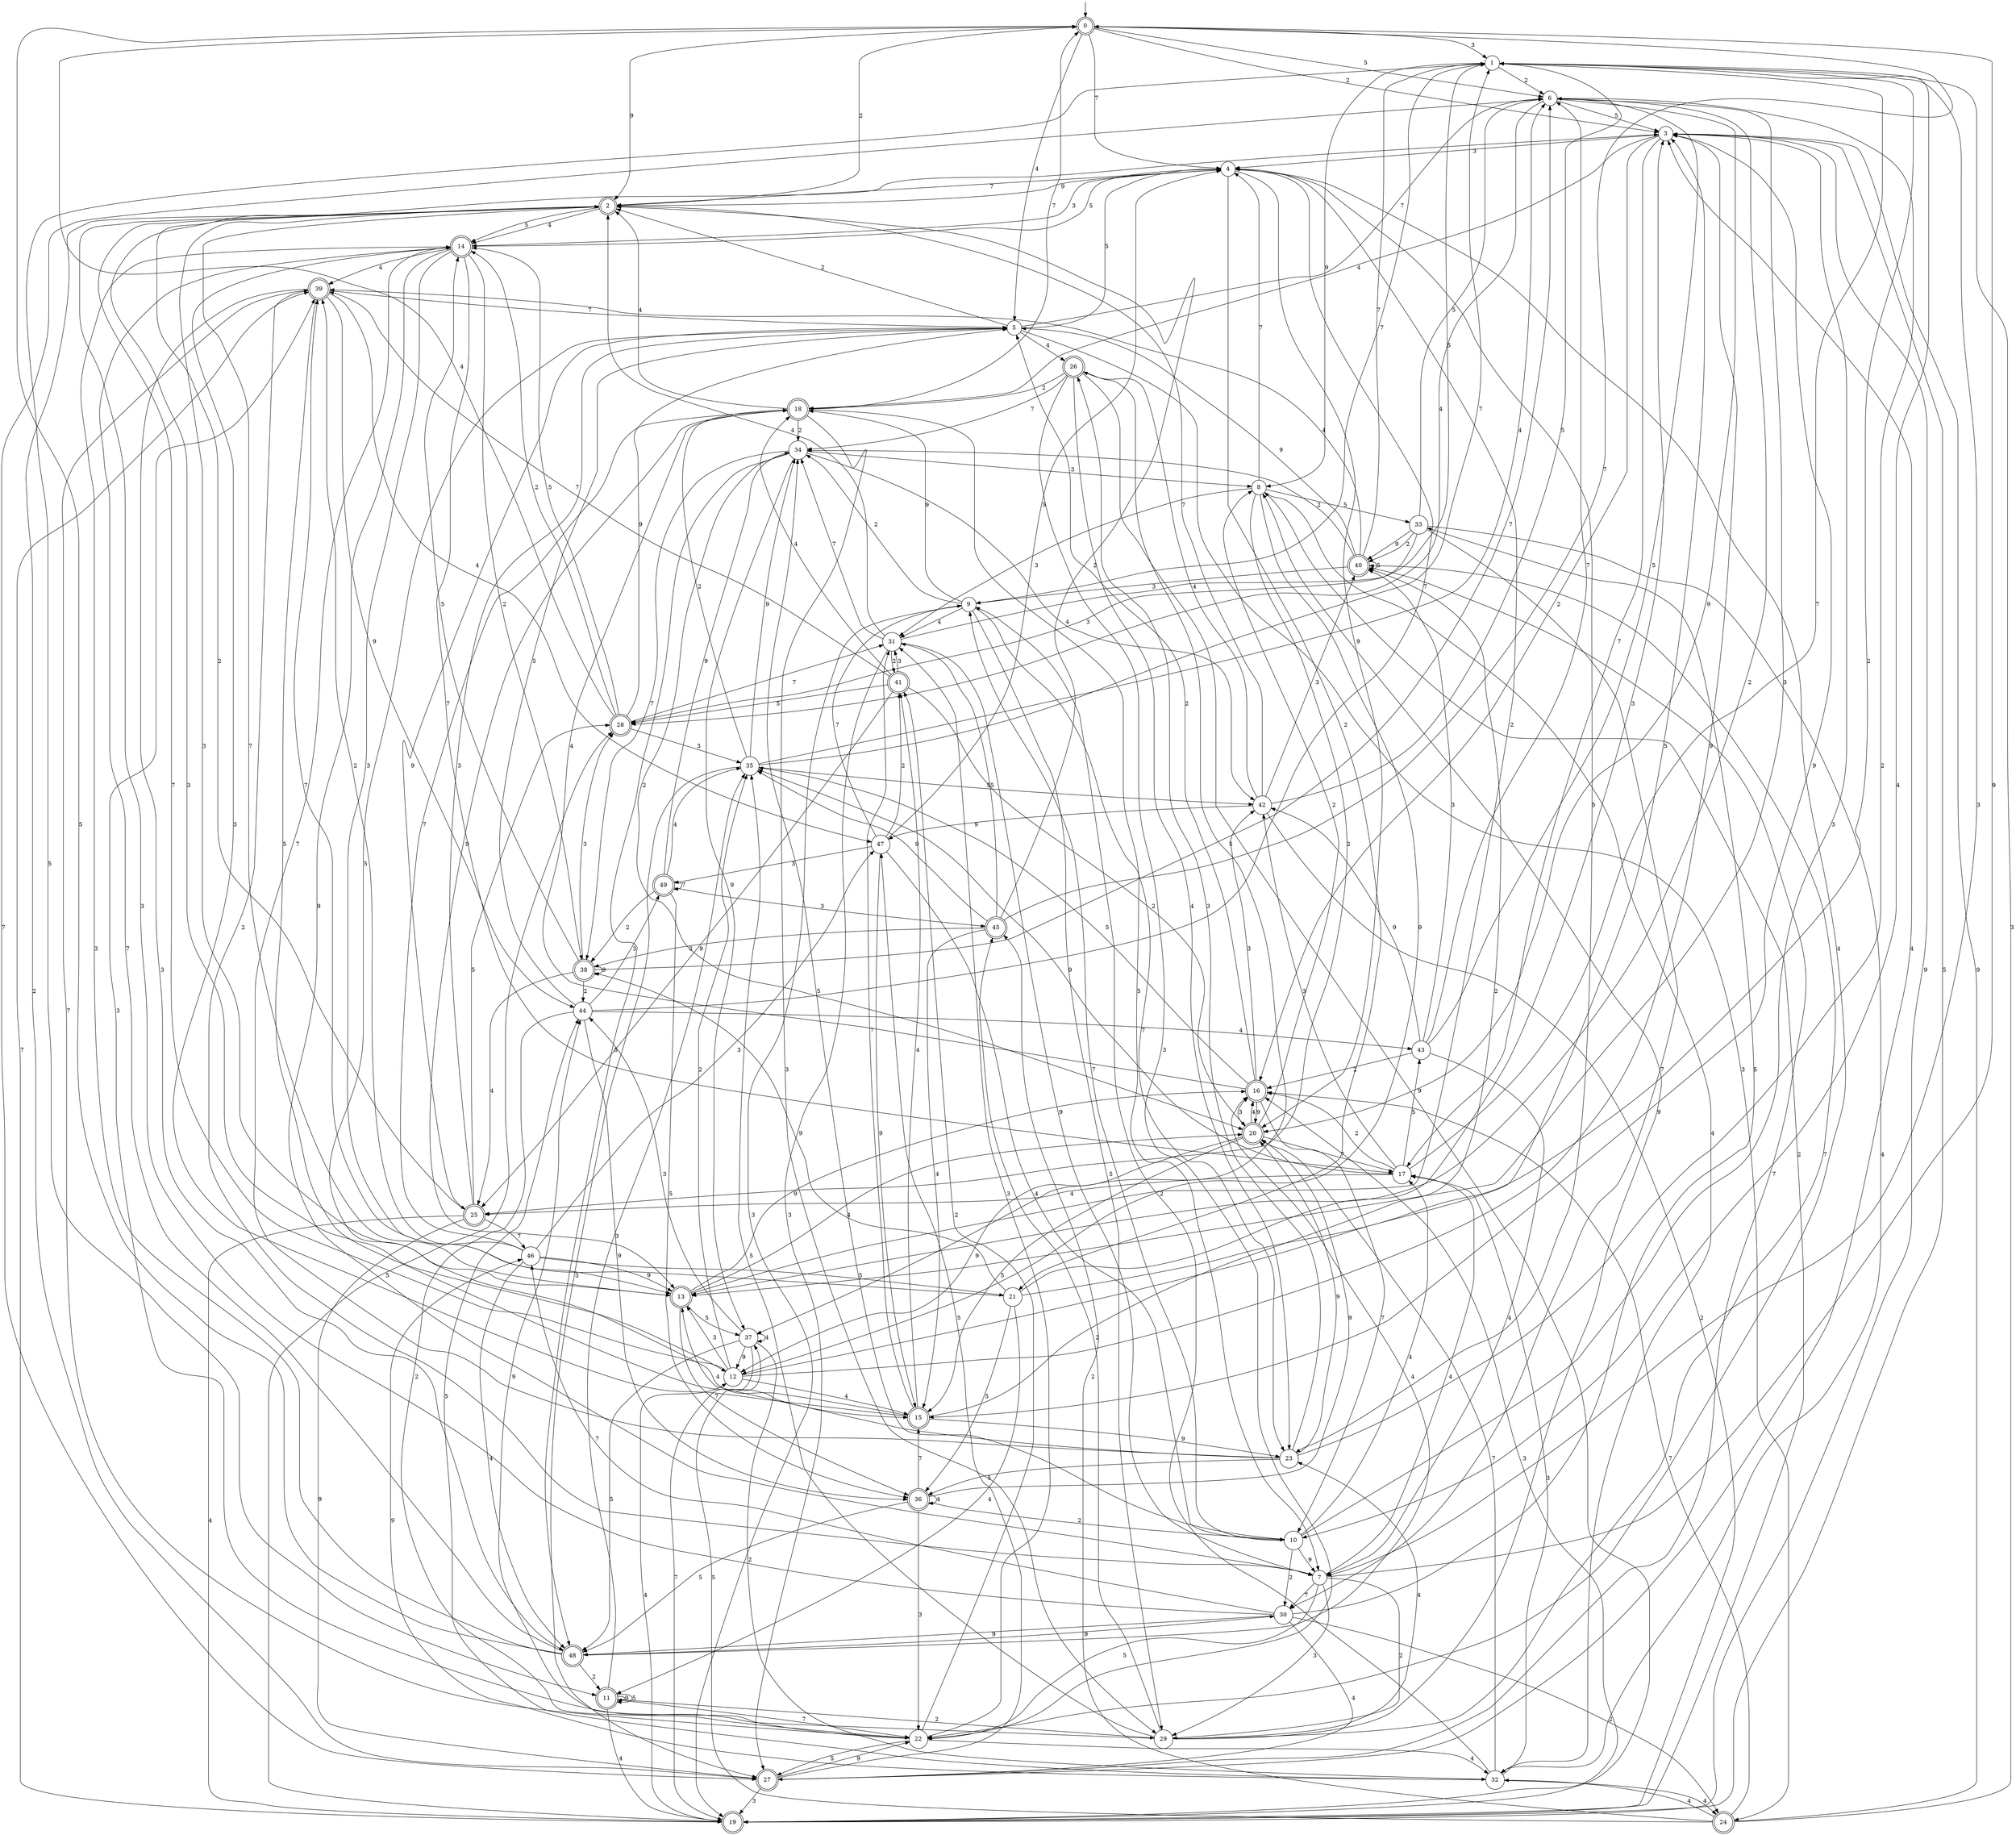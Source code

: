 digraph g {

	s0 [shape="doublecircle" label="0"];
	s1 [shape="circle" label="1"];
	s2 [shape="doublecircle" label="2"];
	s3 [shape="circle" label="3"];
	s4 [shape="circle" label="4"];
	s5 [shape="circle" label="5"];
	s6 [shape="circle" label="6"];
	s7 [shape="circle" label="7"];
	s8 [shape="circle" label="8"];
	s9 [shape="circle" label="9"];
	s10 [shape="circle" label="10"];
	s11 [shape="doublecircle" label="11"];
	s12 [shape="circle" label="12"];
	s13 [shape="doublecircle" label="13"];
	s14 [shape="doublecircle" label="14"];
	s15 [shape="doublecircle" label="15"];
	s16 [shape="doublecircle" label="16"];
	s17 [shape="circle" label="17"];
	s18 [shape="doublecircle" label="18"];
	s19 [shape="doublecircle" label="19"];
	s20 [shape="doublecircle" label="20"];
	s21 [shape="circle" label="21"];
	s22 [shape="circle" label="22"];
	s23 [shape="circle" label="23"];
	s24 [shape="doublecircle" label="24"];
	s25 [shape="doublecircle" label="25"];
	s26 [shape="doublecircle" label="26"];
	s27 [shape="doublecircle" label="27"];
	s28 [shape="doublecircle" label="28"];
	s29 [shape="circle" label="29"];
	s30 [shape="circle" label="30"];
	s31 [shape="circle" label="31"];
	s32 [shape="circle" label="32"];
	s33 [shape="circle" label="33"];
	s34 [shape="circle" label="34"];
	s35 [shape="circle" label="35"];
	s36 [shape="doublecircle" label="36"];
	s37 [shape="circle" label="37"];
	s38 [shape="doublecircle" label="38"];
	s39 [shape="doublecircle" label="39"];
	s40 [shape="doublecircle" label="40"];
	s41 [shape="doublecircle" label="41"];
	s42 [shape="circle" label="42"];
	s43 [shape="circle" label="43"];
	s44 [shape="circle" label="44"];
	s45 [shape="doublecircle" label="45"];
	s46 [shape="circle" label="46"];
	s47 [shape="circle" label="47"];
	s48 [shape="doublecircle" label="48"];
	s49 [shape="doublecircle" label="49"];
	s0 -> s1 [label="3"];
	s0 -> s2 [label="9"];
	s0 -> s3 [label="2"];
	s0 -> s4 [label="7"];
	s0 -> s5 [label="4"];
	s0 -> s6 [label="5"];
	s1 -> s7 [label="3"];
	s1 -> s8 [label="9"];
	s1 -> s6 [label="2"];
	s1 -> s9 [label="7"];
	s1 -> s10 [label="4"];
	s1 -> s11 [label="5"];
	s2 -> s12 [label="3"];
	s2 -> s4 [label="9"];
	s2 -> s0 [label="2"];
	s2 -> s13 [label="7"];
	s2 -> s14 [label="4"];
	s2 -> s14 [label="5"];
	s3 -> s4 [label="3"];
	s3 -> s15 [label="9"];
	s3 -> s16 [label="2"];
	s3 -> s17 [label="7"];
	s3 -> s18 [label="4"];
	s3 -> s19 [label="5"];
	s4 -> s14 [label="3"];
	s4 -> s20 [label="9"];
	s4 -> s21 [label="2"];
	s4 -> s2 [label="7"];
	s4 -> s22 [label="4"];
	s4 -> s23 [label="5"];
	s5 -> s24 [label="3"];
	s5 -> s25 [label="9"];
	s5 -> s2 [label="2"];
	s5 -> s6 [label="7"];
	s5 -> s26 [label="4"];
	s5 -> s4 [label="5"];
	s6 -> s13 [label="3"];
	s6 -> s20 [label="9"];
	s6 -> s13 [label="2"];
	s6 -> s27 [label="7"];
	s6 -> s28 [label="4"];
	s6 -> s3 [label="5"];
	s7 -> s29 [label="3"];
	s7 -> s0 [label="9"];
	s7 -> s29 [label="2"];
	s7 -> s30 [label="7"];
	s7 -> s17 [label="4"];
	s7 -> s22 [label="5"];
	s8 -> s31 [label="3"];
	s8 -> s12 [label="9"];
	s8 -> s25 [label="2"];
	s8 -> s4 [label="7"];
	s8 -> s32 [label="4"];
	s8 -> s33 [label="5"];
	s9 -> s19 [label="3"];
	s9 -> s18 [label="9"];
	s9 -> s34 [label="2"];
	s9 -> s23 [label="7"];
	s9 -> s31 [label="4"];
	s9 -> s29 [label="5"];
	s10 -> s3 [label="3"];
	s10 -> s7 [label="9"];
	s10 -> s30 [label="2"];
	s10 -> s9 [label="7"];
	s10 -> s17 [label="4"];
	s10 -> s34 [label="5"];
	s11 -> s35 [label="3"];
	s11 -> s11 [label="9"];
	s11 -> s29 [label="2"];
	s11 -> s22 [label="7"];
	s11 -> s19 [label="4"];
	s11 -> s11 [label="5"];
	s12 -> s13 [label="3"];
	s12 -> s3 [label="9"];
	s12 -> s35 [label="2"];
	s12 -> s2 [label="7"];
	s12 -> s15 [label="4"];
	s12 -> s3 [label="5"];
	s13 -> s2 [label="3"];
	s13 -> s16 [label="9"];
	s13 -> s4 [label="2"];
	s13 -> s36 [label="7"];
	s13 -> s20 [label="4"];
	s13 -> s37 [label="5"];
	s14 -> s13 [label="3"];
	s14 -> s7 [label="9"];
	s14 -> s38 [label="2"];
	s14 -> s17 [label="7"];
	s14 -> s39 [label="4"];
	s14 -> s4 [label="5"];
	s15 -> s14 [label="3"];
	s15 -> s23 [label="9"];
	s15 -> s40 [label="2"];
	s15 -> s31 [label="7"];
	s15 -> s41 [label="4"];
	s15 -> s5 [label="5"];
	s16 -> s42 [label="3"];
	s16 -> s20 [label="9"];
	s16 -> s5 [label="2"];
	s16 -> s10 [label="7"];
	s16 -> s18 [label="4"];
	s16 -> s35 [label="5"];
	s17 -> s42 [label="3"];
	s17 -> s35 [label="9"];
	s17 -> s16 [label="2"];
	s17 -> s1 [label="7"];
	s17 -> s25 [label="4"];
	s17 -> s43 [label="5"];
	s18 -> s29 [label="3"];
	s18 -> s13 [label="9"];
	s18 -> s34 [label="2"];
	s18 -> s0 [label="7"];
	s18 -> s2 [label="4"];
	s18 -> s7 [label="5"];
	s19 -> s16 [label="3"];
	s19 -> s3 [label="9"];
	s19 -> s8 [label="2"];
	s19 -> s39 [label="7"];
	s19 -> s12 [label="4"];
	s19 -> s28 [label="5"];
	s20 -> s16 [label="3"];
	s20 -> s12 [label="9"];
	s20 -> s8 [label="2"];
	s20 -> s17 [label="7"];
	s20 -> s16 [label="4"];
	s20 -> s15 [label="5"];
	s21 -> s3 [label="3"];
	s21 -> s38 [label="9"];
	s21 -> s1 [label="2"];
	s21 -> s39 [label="7"];
	s21 -> s11 [label="4"];
	s21 -> s36 [label="5"];
	s22 -> s31 [label="3"];
	s22 -> s44 [label="9"];
	s22 -> s41 [label="2"];
	s22 -> s39 [label="7"];
	s22 -> s32 [label="4"];
	s22 -> s27 [label="5"];
	s23 -> s26 [label="3"];
	s23 -> s20 [label="9"];
	s23 -> s6 [label="2"];
	s23 -> s14 [label="7"];
	s23 -> s13 [label="4"];
	s23 -> s36 [label="5"];
	s24 -> s1 [label="3"];
	s24 -> s3 [label="9"];
	s24 -> s45 [label="2"];
	s24 -> s16 [label="7"];
	s24 -> s32 [label="4"];
	s24 -> s37 [label="5"];
	s25 -> s5 [label="3"];
	s25 -> s27 [label="9"];
	s25 -> s3 [label="2"];
	s25 -> s46 [label="7"];
	s25 -> s19 [label="4"];
	s25 -> s28 [label="5"];
	s26 -> s22 [label="3"];
	s26 -> s19 [label="9"];
	s26 -> s18 [label="2"];
	s26 -> s34 [label="7"];
	s26 -> s23 [label="4"];
	s26 -> s37 [label="5"];
	s27 -> s19 [label="3"];
	s27 -> s22 [label="9"];
	s27 -> s2 [label="2"];
	s27 -> s40 [label="7"];
	s27 -> s3 [label="4"];
	s27 -> s47 [label="5"];
	s28 -> s35 [label="3"];
	s28 -> s5 [label="9"];
	s28 -> s14 [label="2"];
	s28 -> s31 [label="7"];
	s28 -> s0 [label="4"];
	s28 -> s14 [label="5"];
	s29 -> s39 [label="3"];
	s29 -> s8 [label="9"];
	s29 -> s45 [label="2"];
	s29 -> s40 [label="7"];
	s29 -> s23 [label="4"];
	s29 -> s35 [label="5"];
	s30 -> s2 [label="3"];
	s30 -> s48 [label="9"];
	s30 -> s24 [label="2"];
	s30 -> s46 [label="7"];
	s30 -> s27 [label="4"];
	s30 -> s33 [label="5"];
	s31 -> s27 [label="3"];
	s31 -> s7 [label="9"];
	s31 -> s41 [label="2"];
	s31 -> s34 [label="7"];
	s31 -> s2 [label="4"];
	s31 -> s1 [label="5"];
	s32 -> s17 [label="3"];
	s32 -> s46 [label="9"];
	s32 -> s9 [label="2"];
	s32 -> s20 [label="7"];
	s32 -> s24 [label="4"];
	s32 -> s44 [label="5"];
	s33 -> s28 [label="3"];
	s33 -> s40 [label="9"];
	s33 -> s40 [label="2"];
	s33 -> s30 [label="7"];
	s33 -> s32 [label="4"];
	s33 -> s6 [label="5"];
	s34 -> s8 [label="3"];
	s34 -> s37 [label="9"];
	s34 -> s20 [label="2"];
	s34 -> s38 [label="7"];
	s34 -> s42 [label="4"];
	s34 -> s48 [label="5"];
	s35 -> s27 [label="3"];
	s35 -> s34 [label="9"];
	s35 -> s18 [label="2"];
	s35 -> s1 [label="7"];
	s35 -> s6 [label="4"];
	s35 -> s42 [label="5"];
	s36 -> s22 [label="3"];
	s36 -> s20 [label="9"];
	s36 -> s10 [label="2"];
	s36 -> s15 [label="7"];
	s36 -> s36 [label="4"];
	s36 -> s48 [label="5"];
	s37 -> s44 [label="3"];
	s37 -> s12 [label="9"];
	s37 -> s32 [label="2"];
	s37 -> s19 [label="7"];
	s37 -> s37 [label="4"];
	s37 -> s48 [label="5"];
	s38 -> s28 [label="3"];
	s38 -> s38 [label="9"];
	s38 -> s44 [label="2"];
	s38 -> s6 [label="7"];
	s38 -> s25 [label="4"];
	s38 -> s14 [label="5"];
	s39 -> s48 [label="3"];
	s39 -> s44 [label="9"];
	s39 -> s7 [label="2"];
	s39 -> s5 [label="7"];
	s39 -> s47 [label="4"];
	s39 -> s15 [label="5"];
	s40 -> s9 [label="3"];
	s40 -> s5 [label="9"];
	s40 -> s34 [label="2"];
	s40 -> s1 [label="7"];
	s40 -> s39 [label="4"];
	s40 -> s40 [label="5"];
	s41 -> s31 [label="3"];
	s41 -> s25 [label="9"];
	s41 -> s20 [label="2"];
	s41 -> s39 [label="7"];
	s41 -> s18 [label="4"];
	s41 -> s28 [label="5"];
	s42 -> s40 [label="3"];
	s42 -> s47 [label="9"];
	s42 -> s19 [label="2"];
	s42 -> s2 [label="7"];
	s42 -> s26 [label="4"];
	s42 -> s1 [label="5"];
	s43 -> s40 [label="3"];
	s43 -> s42 [label="9"];
	s43 -> s16 [label="2"];
	s43 -> s6 [label="7"];
	s43 -> s7 [label="4"];
	s43 -> s6 [label="5"];
	s44 -> s49 [label="3"];
	s44 -> s36 [label="9"];
	s44 -> s22 [label="2"];
	s44 -> s4 [label="7"];
	s44 -> s43 [label="4"];
	s44 -> s5 [label="5"];
	s45 -> s38 [label="3"];
	s45 -> s35 [label="9"];
	s45 -> s2 [label="2"];
	s45 -> s0 [label="7"];
	s45 -> s15 [label="4"];
	s45 -> s31 [label="5"];
	s46 -> s47 [label="3"];
	s46 -> s13 [label="9"];
	s46 -> s39 [label="2"];
	s46 -> s18 [label="7"];
	s46 -> s48 [label="4"];
	s46 -> s21 [label="5"];
	s47 -> s49 [label="3"];
	s47 -> s15 [label="9"];
	s47 -> s41 [label="2"];
	s47 -> s9 [label="7"];
	s47 -> s10 [label="4"];
	s47 -> s4 [label="5"];
	s48 -> s14 [label="3"];
	s48 -> s30 [label="9"];
	s48 -> s11 [label="2"];
	s48 -> s14 [label="7"];
	s48 -> s16 [label="4"];
	s48 -> s0 [label="5"];
	s49 -> s45 [label="3"];
	s49 -> s34 [label="9"];
	s49 -> s38 [label="2"];
	s49 -> s49 [label="7"];
	s49 -> s35 [label="4"];
	s49 -> s36 [label="5"];

__start0 [label="" shape="none" width="0" height="0"];
__start0 -> s0;

}

